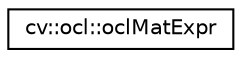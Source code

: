 digraph "Graphical Class Hierarchy"
{
 // LATEX_PDF_SIZE
  edge [fontname="Helvetica",fontsize="10",labelfontname="Helvetica",labelfontsize="10"];
  node [fontname="Helvetica",fontsize="10",shape=record];
  rankdir="LR";
  Node0 [label="cv::ocl::oclMatExpr",height=0.2,width=0.4,color="black", fillcolor="white", style="filled",URL="$classcv_1_1ocl_1_1ocl_mat_expr.html",tooltip=" "];
}
